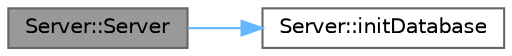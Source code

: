digraph "Server::Server"
{
 // LATEX_PDF_SIZE
  bgcolor="transparent";
  edge [fontname=Helvetica,fontsize=10,labelfontname=Helvetica,labelfontsize=10];
  node [fontname=Helvetica,fontsize=10,shape=box,height=0.2,width=0.4];
  rankdir="LR";
  Node1 [id="Node000001",label="Server::Server",height=0.2,width=0.4,color="gray40", fillcolor="grey60", style="filled", fontcolor="black",tooltip="Конструктор класса Server."];
  Node1 -> Node2 [id="edge1_Node000001_Node000002",color="steelblue1",style="solid",tooltip=" "];
  Node2 [id="Node000002",label="Server::initDatabase",height=0.2,width=0.4,color="grey40", fillcolor="white", style="filled",URL="$class_server.html#a99bdd8ad9d7c6c9990e851697c8b8af7",tooltip="Инициализация соединения с базой данных"];
}
